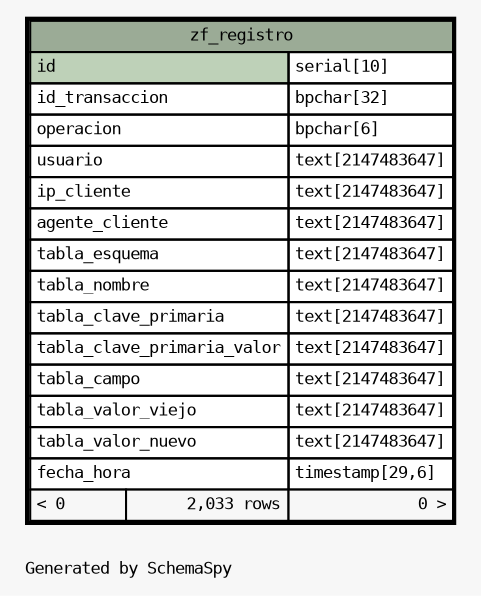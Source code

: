// dot 2.38.0 on Linux 3.16.0-4-amd64
// SchemaSpy rev 590
digraph "oneDegreeRelationshipsDiagram" {
  graph [
    rankdir="RL"
    bgcolor="#f7f7f7"
    label="\nGenerated by SchemaSpy"
    labeljust="l"
    nodesep="0.18"
    ranksep="0.46"
    fontname="monospace"
    fontsize="8"
  ];
  node [
    fontname="monospace"
    fontsize="8"
    shape="plaintext"
  ];
  edge [
    arrowsize="0.8"
  ];
  "zf_registro" [
    label=<
    <TABLE BORDER="2" CELLBORDER="1" CELLSPACING="0" BGCOLOR="#ffffff">
      <TR><TD COLSPAN="3" BGCOLOR="#9bab96" ALIGN="CENTER">zf_registro</TD></TR>
      <TR><TD PORT="id" COLSPAN="2" BGCOLOR="#bed1b8" ALIGN="LEFT">id</TD><TD PORT="id.type" ALIGN="LEFT">serial[10]</TD></TR>
      <TR><TD PORT="id_transaccion" COLSPAN="2" ALIGN="LEFT">id_transaccion</TD><TD PORT="id_transaccion.type" ALIGN="LEFT">bpchar[32]</TD></TR>
      <TR><TD PORT="operacion" COLSPAN="2" ALIGN="LEFT">operacion</TD><TD PORT="operacion.type" ALIGN="LEFT">bpchar[6]</TD></TR>
      <TR><TD PORT="usuario" COLSPAN="2" ALIGN="LEFT">usuario</TD><TD PORT="usuario.type" ALIGN="LEFT">text[2147483647]</TD></TR>
      <TR><TD PORT="ip_cliente" COLSPAN="2" ALIGN="LEFT">ip_cliente</TD><TD PORT="ip_cliente.type" ALIGN="LEFT">text[2147483647]</TD></TR>
      <TR><TD PORT="agente_cliente" COLSPAN="2" ALIGN="LEFT">agente_cliente</TD><TD PORT="agente_cliente.type" ALIGN="LEFT">text[2147483647]</TD></TR>
      <TR><TD PORT="tabla_esquema" COLSPAN="2" ALIGN="LEFT">tabla_esquema</TD><TD PORT="tabla_esquema.type" ALIGN="LEFT">text[2147483647]</TD></TR>
      <TR><TD PORT="tabla_nombre" COLSPAN="2" ALIGN="LEFT">tabla_nombre</TD><TD PORT="tabla_nombre.type" ALIGN="LEFT">text[2147483647]</TD></TR>
      <TR><TD PORT="tabla_clave_primaria" COLSPAN="2" ALIGN="LEFT">tabla_clave_primaria</TD><TD PORT="tabla_clave_primaria.type" ALIGN="LEFT">text[2147483647]</TD></TR>
      <TR><TD PORT="tabla_clave_primaria_valor" COLSPAN="2" ALIGN="LEFT">tabla_clave_primaria_valor</TD><TD PORT="tabla_clave_primaria_valor.type" ALIGN="LEFT">text[2147483647]</TD></TR>
      <TR><TD PORT="tabla_campo" COLSPAN="2" ALIGN="LEFT">tabla_campo</TD><TD PORT="tabla_campo.type" ALIGN="LEFT">text[2147483647]</TD></TR>
      <TR><TD PORT="tabla_valor_viejo" COLSPAN="2" ALIGN="LEFT">tabla_valor_viejo</TD><TD PORT="tabla_valor_viejo.type" ALIGN="LEFT">text[2147483647]</TD></TR>
      <TR><TD PORT="tabla_valor_nuevo" COLSPAN="2" ALIGN="LEFT">tabla_valor_nuevo</TD><TD PORT="tabla_valor_nuevo.type" ALIGN="LEFT">text[2147483647]</TD></TR>
      <TR><TD PORT="fecha_hora" COLSPAN="2" ALIGN="LEFT">fecha_hora</TD><TD PORT="fecha_hora.type" ALIGN="LEFT">timestamp[29,6]</TD></TR>
      <TR><TD ALIGN="LEFT" BGCOLOR="#f7f7f7">&lt; 0</TD><TD ALIGN="RIGHT" BGCOLOR="#f7f7f7">2,033 rows</TD><TD ALIGN="RIGHT" BGCOLOR="#f7f7f7">0 &gt;</TD></TR>
    </TABLE>>
    URL="zf_registro.html"
    tooltip="zf_registro"
  ];
}
